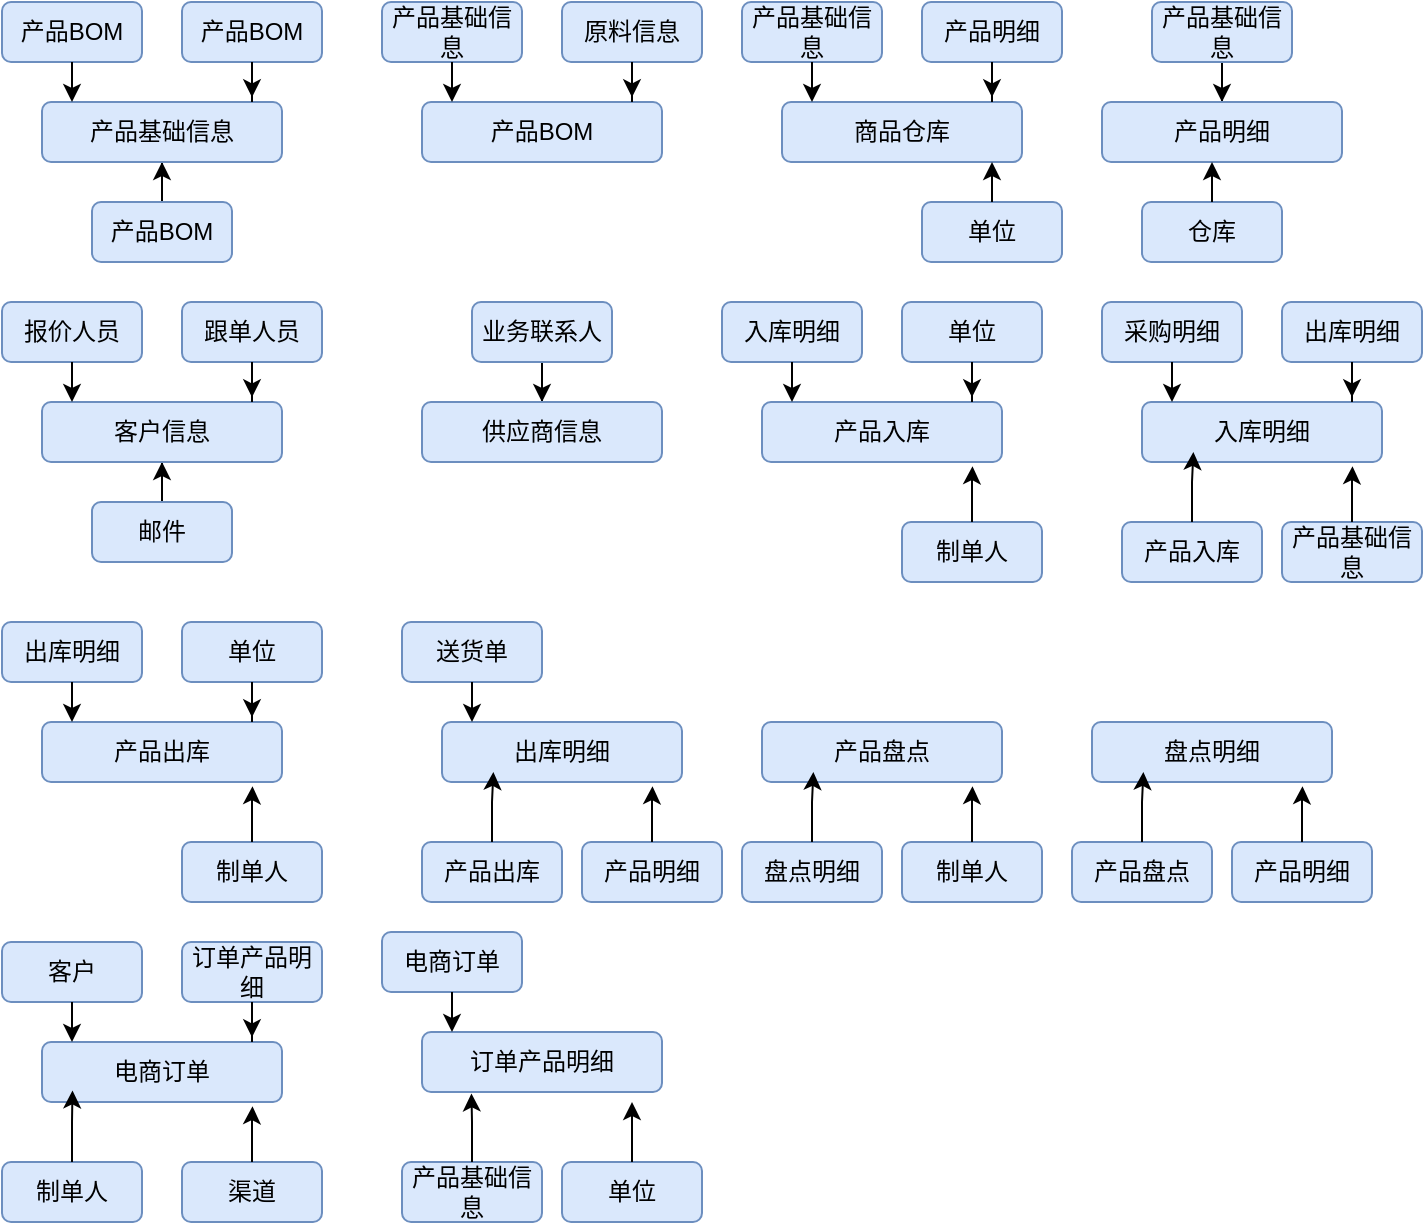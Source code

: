 <mxfile version="24.7.17">
  <diagram name="第 1 页" id="hJlpT_VPzm526xn45Prw">
    <mxGraphModel dx="724" dy="373" grid="1" gridSize="10" guides="1" tooltips="1" connect="1" arrows="1" fold="1" page="1" pageScale="1" pageWidth="827" pageHeight="1169" math="0" shadow="0">
      <root>
        <mxCell id="0" />
        <mxCell id="1" parent="0" />
        <mxCell id="1SyQ-WsuxEBIdKDuYVJ4-1" value="产品BOM" style="rounded=1;whiteSpace=wrap;html=1;fillColor=#dae8fc;strokeColor=#6c8ebf;" parent="1" vertex="1">
          <mxGeometry x="10" y="10" width="70" height="30" as="geometry" />
        </mxCell>
        <mxCell id="1SyQ-WsuxEBIdKDuYVJ4-2" value="产品BOM" style="rounded=1;whiteSpace=wrap;html=1;fillColor=#dae8fc;strokeColor=#6c8ebf;" parent="1" vertex="1">
          <mxGeometry x="100" y="10" width="70" height="30" as="geometry" />
        </mxCell>
        <mxCell id="1SyQ-WsuxEBIdKDuYVJ4-9" style="edgeStyle=orthogonalEdgeStyle;rounded=0;orthogonalLoop=1;jettySize=auto;html=1;entryX=0.5;entryY=1;entryDx=0;entryDy=0;" parent="1" source="1SyQ-WsuxEBIdKDuYVJ4-3" target="1SyQ-WsuxEBIdKDuYVJ4-4" edge="1">
          <mxGeometry relative="1" as="geometry" />
        </mxCell>
        <mxCell id="1SyQ-WsuxEBIdKDuYVJ4-3" value="产品BOM" style="rounded=1;whiteSpace=wrap;html=1;fillColor=#dae8fc;strokeColor=#6c8ebf;" parent="1" vertex="1">
          <mxGeometry x="55" y="110" width="70" height="30" as="geometry" />
        </mxCell>
        <mxCell id="1SyQ-WsuxEBIdKDuYVJ4-4" value="产品基础信息" style="rounded=1;whiteSpace=wrap;html=1;fillColor=#dae8fc;strokeColor=#6c8ebf;" parent="1" vertex="1">
          <mxGeometry x="30" y="60" width="120" height="30" as="geometry" />
        </mxCell>
        <mxCell id="1SyQ-WsuxEBIdKDuYVJ4-7" style="edgeStyle=orthogonalEdgeStyle;rounded=0;orthogonalLoop=1;jettySize=auto;html=1;entryX=0.13;entryY=-0.006;entryDx=0;entryDy=0;entryPerimeter=0;" parent="1" source="1SyQ-WsuxEBIdKDuYVJ4-1" target="1SyQ-WsuxEBIdKDuYVJ4-4" edge="1">
          <mxGeometry relative="1" as="geometry" />
        </mxCell>
        <mxCell id="1SyQ-WsuxEBIdKDuYVJ4-8" style="edgeStyle=orthogonalEdgeStyle;rounded=0;orthogonalLoop=1;jettySize=auto;html=1;entryX=0.875;entryY=-0.079;entryDx=0;entryDy=0;entryPerimeter=0;" parent="1" source="1SyQ-WsuxEBIdKDuYVJ4-2" target="1SyQ-WsuxEBIdKDuYVJ4-4" edge="1">
          <mxGeometry relative="1" as="geometry" />
        </mxCell>
        <mxCell id="1SyQ-WsuxEBIdKDuYVJ4-19" value="产品基础信息" style="rounded=1;whiteSpace=wrap;html=1;fillColor=#dae8fc;strokeColor=#6c8ebf;" parent="1" vertex="1">
          <mxGeometry x="200" y="10" width="70" height="30" as="geometry" />
        </mxCell>
        <mxCell id="1SyQ-WsuxEBIdKDuYVJ4-20" value="原料信息" style="rounded=1;whiteSpace=wrap;html=1;fillColor=#dae8fc;strokeColor=#6c8ebf;" parent="1" vertex="1">
          <mxGeometry x="290" y="10" width="70" height="30" as="geometry" />
        </mxCell>
        <mxCell id="1SyQ-WsuxEBIdKDuYVJ4-21" value="产品BOM" style="rounded=1;whiteSpace=wrap;html=1;fillColor=#dae8fc;strokeColor=#6c8ebf;" parent="1" vertex="1">
          <mxGeometry x="220" y="60" width="120" height="30" as="geometry" />
        </mxCell>
        <mxCell id="1SyQ-WsuxEBIdKDuYVJ4-22" style="edgeStyle=orthogonalEdgeStyle;rounded=0;orthogonalLoop=1;jettySize=auto;html=1;entryX=0.13;entryY=-0.006;entryDx=0;entryDy=0;entryPerimeter=0;" parent="1" source="1SyQ-WsuxEBIdKDuYVJ4-19" target="1SyQ-WsuxEBIdKDuYVJ4-21" edge="1">
          <mxGeometry relative="1" as="geometry" />
        </mxCell>
        <mxCell id="1SyQ-WsuxEBIdKDuYVJ4-23" style="edgeStyle=orthogonalEdgeStyle;rounded=0;orthogonalLoop=1;jettySize=auto;html=1;entryX=0.875;entryY=-0.079;entryDx=0;entryDy=0;entryPerimeter=0;" parent="1" source="1SyQ-WsuxEBIdKDuYVJ4-20" target="1SyQ-WsuxEBIdKDuYVJ4-21" edge="1">
          <mxGeometry relative="1" as="geometry" />
        </mxCell>
        <mxCell id="0Gb3OSb-nTc6sZBoHr5_-1" value="报价人员" style="rounded=1;whiteSpace=wrap;html=1;fillColor=#dae8fc;strokeColor=#6c8ebf;" parent="1" vertex="1">
          <mxGeometry x="10" y="160" width="70" height="30" as="geometry" />
        </mxCell>
        <mxCell id="0Gb3OSb-nTc6sZBoHr5_-2" value="跟单人员" style="rounded=1;whiteSpace=wrap;html=1;fillColor=#dae8fc;strokeColor=#6c8ebf;" parent="1" vertex="1">
          <mxGeometry x="100" y="160" width="70" height="30" as="geometry" />
        </mxCell>
        <mxCell id="0Gb3OSb-nTc6sZBoHr5_-3" style="edgeStyle=orthogonalEdgeStyle;rounded=0;orthogonalLoop=1;jettySize=auto;html=1;entryX=0.5;entryY=1;entryDx=0;entryDy=0;" parent="1" source="0Gb3OSb-nTc6sZBoHr5_-4" target="0Gb3OSb-nTc6sZBoHr5_-5" edge="1">
          <mxGeometry relative="1" as="geometry" />
        </mxCell>
        <mxCell id="0Gb3OSb-nTc6sZBoHr5_-4" value="邮件" style="rounded=1;whiteSpace=wrap;html=1;fillColor=#dae8fc;strokeColor=#6c8ebf;" parent="1" vertex="1">
          <mxGeometry x="55" y="260" width="70" height="30" as="geometry" />
        </mxCell>
        <mxCell id="0Gb3OSb-nTc6sZBoHr5_-5" value="客户信息" style="rounded=1;whiteSpace=wrap;html=1;fillColor=#dae8fc;strokeColor=#6c8ebf;" parent="1" vertex="1">
          <mxGeometry x="30" y="210" width="120" height="30" as="geometry" />
        </mxCell>
        <mxCell id="0Gb3OSb-nTc6sZBoHr5_-6" style="edgeStyle=orthogonalEdgeStyle;rounded=0;orthogonalLoop=1;jettySize=auto;html=1;entryX=0.13;entryY=-0.006;entryDx=0;entryDy=0;entryPerimeter=0;" parent="1" source="0Gb3OSb-nTc6sZBoHr5_-1" target="0Gb3OSb-nTc6sZBoHr5_-5" edge="1">
          <mxGeometry relative="1" as="geometry" />
        </mxCell>
        <mxCell id="0Gb3OSb-nTc6sZBoHr5_-7" style="edgeStyle=orthogonalEdgeStyle;rounded=0;orthogonalLoop=1;jettySize=auto;html=1;entryX=0.875;entryY=-0.079;entryDx=0;entryDy=0;entryPerimeter=0;" parent="1" source="0Gb3OSb-nTc6sZBoHr5_-2" target="0Gb3OSb-nTc6sZBoHr5_-5" edge="1">
          <mxGeometry relative="1" as="geometry" />
        </mxCell>
        <mxCell id="0Gb3OSb-nTc6sZBoHr5_-15" style="edgeStyle=orthogonalEdgeStyle;rounded=0;orthogonalLoop=1;jettySize=auto;html=1;entryX=0.5;entryY=0;entryDx=0;entryDy=0;" parent="1" source="0Gb3OSb-nTc6sZBoHr5_-8" target="0Gb3OSb-nTc6sZBoHr5_-12" edge="1">
          <mxGeometry relative="1" as="geometry" />
        </mxCell>
        <mxCell id="0Gb3OSb-nTc6sZBoHr5_-8" value="业务联系人" style="rounded=1;whiteSpace=wrap;html=1;fillColor=#dae8fc;strokeColor=#6c8ebf;" parent="1" vertex="1">
          <mxGeometry x="245" y="160" width="70" height="30" as="geometry" />
        </mxCell>
        <mxCell id="0Gb3OSb-nTc6sZBoHr5_-12" value="供应商信息" style="rounded=1;whiteSpace=wrap;html=1;fillColor=#dae8fc;strokeColor=#6c8ebf;" parent="1" vertex="1">
          <mxGeometry x="220" y="210" width="120" height="30" as="geometry" />
        </mxCell>
        <mxCell id="0Gb3OSb-nTc6sZBoHr5_-16" value="产品基础信息" style="rounded=1;whiteSpace=wrap;html=1;fillColor=#dae8fc;strokeColor=#6c8ebf;" parent="1" vertex="1">
          <mxGeometry x="380" y="10" width="70" height="30" as="geometry" />
        </mxCell>
        <mxCell id="0Gb3OSb-nTc6sZBoHr5_-17" value="产品明细" style="rounded=1;whiteSpace=wrap;html=1;fillColor=#dae8fc;strokeColor=#6c8ebf;" parent="1" vertex="1">
          <mxGeometry x="470" y="10" width="70" height="30" as="geometry" />
        </mxCell>
        <mxCell id="0Gb3OSb-nTc6sZBoHr5_-19" value="仓库" style="rounded=1;whiteSpace=wrap;html=1;fillColor=#dae8fc;strokeColor=#6c8ebf;" parent="1" vertex="1">
          <mxGeometry x="580" y="110" width="70" height="30" as="geometry" />
        </mxCell>
        <mxCell id="0Gb3OSb-nTc6sZBoHr5_-20" value="商品仓库" style="rounded=1;whiteSpace=wrap;html=1;fillColor=#dae8fc;strokeColor=#6c8ebf;" parent="1" vertex="1">
          <mxGeometry x="400" y="60" width="120" height="30" as="geometry" />
        </mxCell>
        <mxCell id="0Gb3OSb-nTc6sZBoHr5_-21" style="edgeStyle=orthogonalEdgeStyle;rounded=0;orthogonalLoop=1;jettySize=auto;html=1;entryX=0.13;entryY=-0.006;entryDx=0;entryDy=0;entryPerimeter=0;" parent="1" source="0Gb3OSb-nTc6sZBoHr5_-16" target="0Gb3OSb-nTc6sZBoHr5_-20" edge="1">
          <mxGeometry relative="1" as="geometry" />
        </mxCell>
        <mxCell id="0Gb3OSb-nTc6sZBoHr5_-22" style="edgeStyle=orthogonalEdgeStyle;rounded=0;orthogonalLoop=1;jettySize=auto;html=1;entryX=0.875;entryY=-0.079;entryDx=0;entryDy=0;entryPerimeter=0;" parent="1" source="0Gb3OSb-nTc6sZBoHr5_-17" target="0Gb3OSb-nTc6sZBoHr5_-20" edge="1">
          <mxGeometry relative="1" as="geometry" />
        </mxCell>
        <mxCell id="0Gb3OSb-nTc6sZBoHr5_-23" value="单位" style="rounded=1;whiteSpace=wrap;html=1;fillColor=#dae8fc;strokeColor=#6c8ebf;" parent="1" vertex="1">
          <mxGeometry x="470" y="110" width="70" height="30" as="geometry" />
        </mxCell>
        <mxCell id="0Gb3OSb-nTc6sZBoHr5_-27" style="edgeStyle=orthogonalEdgeStyle;rounded=0;orthogonalLoop=1;jettySize=auto;html=1;entryX=0.5;entryY=0;entryDx=0;entryDy=0;" parent="1" source="0Gb3OSb-nTc6sZBoHr5_-28" target="0Gb3OSb-nTc6sZBoHr5_-29" edge="1">
          <mxGeometry relative="1" as="geometry" />
        </mxCell>
        <mxCell id="0Gb3OSb-nTc6sZBoHr5_-28" value="产品基础信息" style="rounded=1;whiteSpace=wrap;html=1;fillColor=#dae8fc;strokeColor=#6c8ebf;" parent="1" vertex="1">
          <mxGeometry x="585" y="10" width="70" height="30" as="geometry" />
        </mxCell>
        <mxCell id="0Gb3OSb-nTc6sZBoHr5_-29" value="产品明细" style="rounded=1;whiteSpace=wrap;html=1;fillColor=#dae8fc;strokeColor=#6c8ebf;" parent="1" vertex="1">
          <mxGeometry x="560" y="60" width="120" height="30" as="geometry" />
        </mxCell>
        <mxCell id="0Gb3OSb-nTc6sZBoHr5_-31" style="edgeStyle=orthogonalEdgeStyle;rounded=0;orthogonalLoop=1;jettySize=auto;html=1;entryX=0.459;entryY=1.015;entryDx=0;entryDy=0;entryPerimeter=0;" parent="1" source="0Gb3OSb-nTc6sZBoHr5_-19" target="0Gb3OSb-nTc6sZBoHr5_-29" edge="1">
          <mxGeometry relative="1" as="geometry" />
        </mxCell>
        <mxCell id="0Gb3OSb-nTc6sZBoHr5_-32" value="入库明细" style="rounded=1;whiteSpace=wrap;html=1;fillColor=#dae8fc;strokeColor=#6c8ebf;" parent="1" vertex="1">
          <mxGeometry x="370" y="160" width="70" height="30" as="geometry" />
        </mxCell>
        <mxCell id="0Gb3OSb-nTc6sZBoHr5_-33" value="单位" style="rounded=1;whiteSpace=wrap;html=1;fillColor=#dae8fc;strokeColor=#6c8ebf;" parent="1" vertex="1">
          <mxGeometry x="460" y="160" width="70" height="30" as="geometry" />
        </mxCell>
        <mxCell id="0Gb3OSb-nTc6sZBoHr5_-34" value="产品入库" style="rounded=1;whiteSpace=wrap;html=1;fillColor=#dae8fc;strokeColor=#6c8ebf;" parent="1" vertex="1">
          <mxGeometry x="390" y="210" width="120" height="30" as="geometry" />
        </mxCell>
        <mxCell id="0Gb3OSb-nTc6sZBoHr5_-35" style="edgeStyle=orthogonalEdgeStyle;rounded=0;orthogonalLoop=1;jettySize=auto;html=1;entryX=0.13;entryY=-0.006;entryDx=0;entryDy=0;entryPerimeter=0;" parent="1" source="0Gb3OSb-nTc6sZBoHr5_-32" target="0Gb3OSb-nTc6sZBoHr5_-34" edge="1">
          <mxGeometry relative="1" as="geometry" />
        </mxCell>
        <mxCell id="0Gb3OSb-nTc6sZBoHr5_-36" style="edgeStyle=orthogonalEdgeStyle;rounded=0;orthogonalLoop=1;jettySize=auto;html=1;entryX=0.875;entryY=-0.079;entryDx=0;entryDy=0;entryPerimeter=0;" parent="1" source="0Gb3OSb-nTc6sZBoHr5_-33" target="0Gb3OSb-nTc6sZBoHr5_-34" edge="1">
          <mxGeometry relative="1" as="geometry" />
        </mxCell>
        <mxCell id="0Gb3OSb-nTc6sZBoHr5_-37" value="制单人" style="rounded=1;whiteSpace=wrap;html=1;fillColor=#dae8fc;strokeColor=#6c8ebf;" parent="1" vertex="1">
          <mxGeometry x="460" y="270" width="70" height="30" as="geometry" />
        </mxCell>
        <mxCell id="0Gb3OSb-nTc6sZBoHr5_-38" style="edgeStyle=orthogonalEdgeStyle;rounded=0;orthogonalLoop=1;jettySize=auto;html=1;entryX=0.877;entryY=1.07;entryDx=0;entryDy=0;entryPerimeter=0;" parent="1" source="0Gb3OSb-nTc6sZBoHr5_-37" target="0Gb3OSb-nTc6sZBoHr5_-34" edge="1">
          <mxGeometry relative="1" as="geometry" />
        </mxCell>
        <mxCell id="0Gb3OSb-nTc6sZBoHr5_-39" value="采购明细" style="rounded=1;whiteSpace=wrap;html=1;fillColor=#dae8fc;strokeColor=#6c8ebf;" parent="1" vertex="1">
          <mxGeometry x="560" y="160" width="70" height="30" as="geometry" />
        </mxCell>
        <mxCell id="0Gb3OSb-nTc6sZBoHr5_-40" value="出库明细" style="rounded=1;whiteSpace=wrap;html=1;fillColor=#dae8fc;strokeColor=#6c8ebf;" parent="1" vertex="1">
          <mxGeometry x="650" y="160" width="70" height="30" as="geometry" />
        </mxCell>
        <mxCell id="0Gb3OSb-nTc6sZBoHr5_-41" value="入库明细" style="rounded=1;whiteSpace=wrap;html=1;fillColor=#dae8fc;strokeColor=#6c8ebf;" parent="1" vertex="1">
          <mxGeometry x="580" y="210" width="120" height="30" as="geometry" />
        </mxCell>
        <mxCell id="0Gb3OSb-nTc6sZBoHr5_-42" style="edgeStyle=orthogonalEdgeStyle;rounded=0;orthogonalLoop=1;jettySize=auto;html=1;entryX=0.13;entryY=-0.006;entryDx=0;entryDy=0;entryPerimeter=0;" parent="1" source="0Gb3OSb-nTc6sZBoHr5_-39" target="0Gb3OSb-nTc6sZBoHr5_-41" edge="1">
          <mxGeometry relative="1" as="geometry" />
        </mxCell>
        <mxCell id="0Gb3OSb-nTc6sZBoHr5_-43" style="edgeStyle=orthogonalEdgeStyle;rounded=0;orthogonalLoop=1;jettySize=auto;html=1;entryX=0.875;entryY=-0.079;entryDx=0;entryDy=0;entryPerimeter=0;" parent="1" source="0Gb3OSb-nTc6sZBoHr5_-40" target="0Gb3OSb-nTc6sZBoHr5_-41" edge="1">
          <mxGeometry relative="1" as="geometry" />
        </mxCell>
        <mxCell id="0Gb3OSb-nTc6sZBoHr5_-44" value="产品基础信息" style="rounded=1;whiteSpace=wrap;html=1;fillColor=#dae8fc;strokeColor=#6c8ebf;" parent="1" vertex="1">
          <mxGeometry x="650" y="270" width="70" height="30" as="geometry" />
        </mxCell>
        <mxCell id="0Gb3OSb-nTc6sZBoHr5_-45" style="edgeStyle=orthogonalEdgeStyle;rounded=0;orthogonalLoop=1;jettySize=auto;html=1;entryX=0.877;entryY=1.07;entryDx=0;entryDy=0;entryPerimeter=0;" parent="1" source="0Gb3OSb-nTc6sZBoHr5_-44" target="0Gb3OSb-nTc6sZBoHr5_-41" edge="1">
          <mxGeometry relative="1" as="geometry" />
        </mxCell>
        <mxCell id="0Gb3OSb-nTc6sZBoHr5_-46" value="产品入库" style="rounded=1;whiteSpace=wrap;html=1;fillColor=#dae8fc;strokeColor=#6c8ebf;" parent="1" vertex="1">
          <mxGeometry x="570" y="270" width="70" height="30" as="geometry" />
        </mxCell>
        <mxCell id="0Gb3OSb-nTc6sZBoHr5_-49" style="edgeStyle=orthogonalEdgeStyle;rounded=0;orthogonalLoop=1;jettySize=auto;html=1;entryX=0.214;entryY=0.833;entryDx=0;entryDy=0;entryPerimeter=0;" parent="1" source="0Gb3OSb-nTc6sZBoHr5_-46" target="0Gb3OSb-nTc6sZBoHr5_-41" edge="1">
          <mxGeometry relative="1" as="geometry" />
        </mxCell>
        <mxCell id="0Gb3OSb-nTc6sZBoHr5_-51" style="edgeStyle=orthogonalEdgeStyle;rounded=0;orthogonalLoop=1;jettySize=auto;html=1;entryX=0.872;entryY=1.033;entryDx=0;entryDy=0;entryPerimeter=0;" parent="1" source="0Gb3OSb-nTc6sZBoHr5_-23" target="0Gb3OSb-nTc6sZBoHr5_-20" edge="1">
          <mxGeometry relative="1" as="geometry" />
        </mxCell>
        <mxCell id="0Gb3OSb-nTc6sZBoHr5_-52" value="出库明细" style="rounded=1;whiteSpace=wrap;html=1;fillColor=#dae8fc;strokeColor=#6c8ebf;" parent="1" vertex="1">
          <mxGeometry x="10" y="320" width="70" height="30" as="geometry" />
        </mxCell>
        <mxCell id="0Gb3OSb-nTc6sZBoHr5_-53" value="单位" style="rounded=1;whiteSpace=wrap;html=1;fillColor=#dae8fc;strokeColor=#6c8ebf;" parent="1" vertex="1">
          <mxGeometry x="100" y="320" width="70" height="30" as="geometry" />
        </mxCell>
        <mxCell id="0Gb3OSb-nTc6sZBoHr5_-54" value="产品出库" style="rounded=1;whiteSpace=wrap;html=1;fillColor=#dae8fc;strokeColor=#6c8ebf;" parent="1" vertex="1">
          <mxGeometry x="30" y="370" width="120" height="30" as="geometry" />
        </mxCell>
        <mxCell id="0Gb3OSb-nTc6sZBoHr5_-55" style="edgeStyle=orthogonalEdgeStyle;rounded=0;orthogonalLoop=1;jettySize=auto;html=1;entryX=0.13;entryY=-0.006;entryDx=0;entryDy=0;entryPerimeter=0;" parent="1" source="0Gb3OSb-nTc6sZBoHr5_-52" target="0Gb3OSb-nTc6sZBoHr5_-54" edge="1">
          <mxGeometry relative="1" as="geometry" />
        </mxCell>
        <mxCell id="0Gb3OSb-nTc6sZBoHr5_-56" style="edgeStyle=orthogonalEdgeStyle;rounded=0;orthogonalLoop=1;jettySize=auto;html=1;entryX=0.875;entryY=-0.079;entryDx=0;entryDy=0;entryPerimeter=0;" parent="1" source="0Gb3OSb-nTc6sZBoHr5_-53" target="0Gb3OSb-nTc6sZBoHr5_-54" edge="1">
          <mxGeometry relative="1" as="geometry" />
        </mxCell>
        <mxCell id="0Gb3OSb-nTc6sZBoHr5_-57" value="制单人" style="rounded=1;whiteSpace=wrap;html=1;fillColor=#dae8fc;strokeColor=#6c8ebf;" parent="1" vertex="1">
          <mxGeometry x="100" y="430" width="70" height="30" as="geometry" />
        </mxCell>
        <mxCell id="0Gb3OSb-nTc6sZBoHr5_-58" style="edgeStyle=orthogonalEdgeStyle;rounded=0;orthogonalLoop=1;jettySize=auto;html=1;entryX=0.877;entryY=1.07;entryDx=0;entryDy=0;entryPerimeter=0;" parent="1" source="0Gb3OSb-nTc6sZBoHr5_-57" target="0Gb3OSb-nTc6sZBoHr5_-54" edge="1">
          <mxGeometry relative="1" as="geometry" />
        </mxCell>
        <mxCell id="0Gb3OSb-nTc6sZBoHr5_-59" value="送货单" style="rounded=1;whiteSpace=wrap;html=1;fillColor=#dae8fc;strokeColor=#6c8ebf;" parent="1" vertex="1">
          <mxGeometry x="210" y="320" width="70" height="30" as="geometry" />
        </mxCell>
        <mxCell id="0Gb3OSb-nTc6sZBoHr5_-61" value="出库明细" style="rounded=1;whiteSpace=wrap;html=1;fillColor=#dae8fc;strokeColor=#6c8ebf;" parent="1" vertex="1">
          <mxGeometry x="230" y="370" width="120" height="30" as="geometry" />
        </mxCell>
        <mxCell id="0Gb3OSb-nTc6sZBoHr5_-62" style="edgeStyle=orthogonalEdgeStyle;rounded=0;orthogonalLoop=1;jettySize=auto;html=1;entryX=0.13;entryY=-0.006;entryDx=0;entryDy=0;entryPerimeter=0;" parent="1" source="0Gb3OSb-nTc6sZBoHr5_-59" target="0Gb3OSb-nTc6sZBoHr5_-61" edge="1">
          <mxGeometry relative="1" as="geometry" />
        </mxCell>
        <mxCell id="0Gb3OSb-nTc6sZBoHr5_-64" value="产品明细" style="rounded=1;whiteSpace=wrap;html=1;fillColor=#dae8fc;strokeColor=#6c8ebf;" parent="1" vertex="1">
          <mxGeometry x="300" y="430" width="70" height="30" as="geometry" />
        </mxCell>
        <mxCell id="0Gb3OSb-nTc6sZBoHr5_-65" style="edgeStyle=orthogonalEdgeStyle;rounded=0;orthogonalLoop=1;jettySize=auto;html=1;entryX=0.877;entryY=1.07;entryDx=0;entryDy=0;entryPerimeter=0;" parent="1" source="0Gb3OSb-nTc6sZBoHr5_-64" target="0Gb3OSb-nTc6sZBoHr5_-61" edge="1">
          <mxGeometry relative="1" as="geometry" />
        </mxCell>
        <mxCell id="0Gb3OSb-nTc6sZBoHr5_-66" value="产品出库" style="rounded=1;whiteSpace=wrap;html=1;fillColor=#dae8fc;strokeColor=#6c8ebf;" parent="1" vertex="1">
          <mxGeometry x="220" y="430" width="70" height="30" as="geometry" />
        </mxCell>
        <mxCell id="0Gb3OSb-nTc6sZBoHr5_-67" style="edgeStyle=orthogonalEdgeStyle;rounded=0;orthogonalLoop=1;jettySize=auto;html=1;entryX=0.214;entryY=0.833;entryDx=0;entryDy=0;entryPerimeter=0;" parent="1" source="0Gb3OSb-nTc6sZBoHr5_-66" target="0Gb3OSb-nTc6sZBoHr5_-61" edge="1">
          <mxGeometry relative="1" as="geometry" />
        </mxCell>
        <mxCell id="0Gb3OSb-nTc6sZBoHr5_-69" value="产品盘点" style="rounded=1;whiteSpace=wrap;html=1;fillColor=#dae8fc;strokeColor=#6c8ebf;" parent="1" vertex="1">
          <mxGeometry x="390" y="370" width="120" height="30" as="geometry" />
        </mxCell>
        <mxCell id="0Gb3OSb-nTc6sZBoHr5_-71" value="制单人" style="rounded=1;whiteSpace=wrap;html=1;fillColor=#dae8fc;strokeColor=#6c8ebf;" parent="1" vertex="1">
          <mxGeometry x="460" y="430" width="70" height="30" as="geometry" />
        </mxCell>
        <mxCell id="0Gb3OSb-nTc6sZBoHr5_-72" style="edgeStyle=orthogonalEdgeStyle;rounded=0;orthogonalLoop=1;jettySize=auto;html=1;entryX=0.877;entryY=1.07;entryDx=0;entryDy=0;entryPerimeter=0;" parent="1" source="0Gb3OSb-nTc6sZBoHr5_-71" target="0Gb3OSb-nTc6sZBoHr5_-69" edge="1">
          <mxGeometry relative="1" as="geometry" />
        </mxCell>
        <mxCell id="0Gb3OSb-nTc6sZBoHr5_-73" value="盘点明细" style="rounded=1;whiteSpace=wrap;html=1;fillColor=#dae8fc;strokeColor=#6c8ebf;" parent="1" vertex="1">
          <mxGeometry x="380" y="430" width="70" height="30" as="geometry" />
        </mxCell>
        <mxCell id="0Gb3OSb-nTc6sZBoHr5_-74" style="edgeStyle=orthogonalEdgeStyle;rounded=0;orthogonalLoop=1;jettySize=auto;html=1;entryX=0.214;entryY=0.833;entryDx=0;entryDy=0;entryPerimeter=0;" parent="1" source="0Gb3OSb-nTc6sZBoHr5_-73" target="0Gb3OSb-nTc6sZBoHr5_-69" edge="1">
          <mxGeometry relative="1" as="geometry" />
        </mxCell>
        <mxCell id="0Gb3OSb-nTc6sZBoHr5_-75" value="盘点明细" style="rounded=1;whiteSpace=wrap;html=1;fillColor=#dae8fc;strokeColor=#6c8ebf;" parent="1" vertex="1">
          <mxGeometry x="555" y="370" width="120" height="30" as="geometry" />
        </mxCell>
        <mxCell id="0Gb3OSb-nTc6sZBoHr5_-76" value="产品明细" style="rounded=1;whiteSpace=wrap;html=1;fillColor=#dae8fc;strokeColor=#6c8ebf;" parent="1" vertex="1">
          <mxGeometry x="625" y="430" width="70" height="30" as="geometry" />
        </mxCell>
        <mxCell id="0Gb3OSb-nTc6sZBoHr5_-77" style="edgeStyle=orthogonalEdgeStyle;rounded=0;orthogonalLoop=1;jettySize=auto;html=1;entryX=0.877;entryY=1.07;entryDx=0;entryDy=0;entryPerimeter=0;" parent="1" source="0Gb3OSb-nTc6sZBoHr5_-76" target="0Gb3OSb-nTc6sZBoHr5_-75" edge="1">
          <mxGeometry relative="1" as="geometry" />
        </mxCell>
        <mxCell id="0Gb3OSb-nTc6sZBoHr5_-78" value="产品盘点" style="rounded=1;whiteSpace=wrap;html=1;fillColor=#dae8fc;strokeColor=#6c8ebf;" parent="1" vertex="1">
          <mxGeometry x="545" y="430" width="70" height="30" as="geometry" />
        </mxCell>
        <mxCell id="0Gb3OSb-nTc6sZBoHr5_-79" style="edgeStyle=orthogonalEdgeStyle;rounded=0;orthogonalLoop=1;jettySize=auto;html=1;entryX=0.214;entryY=0.833;entryDx=0;entryDy=0;entryPerimeter=0;" parent="1" source="0Gb3OSb-nTc6sZBoHr5_-78" target="0Gb3OSb-nTc6sZBoHr5_-75" edge="1">
          <mxGeometry relative="1" as="geometry" />
        </mxCell>
        <mxCell id="1KnYNuUJu4vu3SIquDnn-1" value="客户" style="rounded=1;whiteSpace=wrap;html=1;fillColor=#dae8fc;strokeColor=#6c8ebf;" vertex="1" parent="1">
          <mxGeometry x="10" y="480" width="70" height="30" as="geometry" />
        </mxCell>
        <mxCell id="1KnYNuUJu4vu3SIquDnn-2" value="订单产品明细" style="rounded=1;whiteSpace=wrap;html=1;fillColor=#dae8fc;strokeColor=#6c8ebf;" vertex="1" parent="1">
          <mxGeometry x="100" y="480" width="70" height="30" as="geometry" />
        </mxCell>
        <mxCell id="1KnYNuUJu4vu3SIquDnn-3" value="电商订单" style="rounded=1;whiteSpace=wrap;html=1;fillColor=#dae8fc;strokeColor=#6c8ebf;" vertex="1" parent="1">
          <mxGeometry x="30" y="530" width="120" height="30" as="geometry" />
        </mxCell>
        <mxCell id="1KnYNuUJu4vu3SIquDnn-4" style="edgeStyle=orthogonalEdgeStyle;rounded=0;orthogonalLoop=1;jettySize=auto;html=1;entryX=0.13;entryY=-0.006;entryDx=0;entryDy=0;entryPerimeter=0;" edge="1" parent="1" source="1KnYNuUJu4vu3SIquDnn-1" target="1KnYNuUJu4vu3SIquDnn-3">
          <mxGeometry relative="1" as="geometry" />
        </mxCell>
        <mxCell id="1KnYNuUJu4vu3SIquDnn-5" style="edgeStyle=orthogonalEdgeStyle;rounded=0;orthogonalLoop=1;jettySize=auto;html=1;entryX=0.875;entryY=-0.079;entryDx=0;entryDy=0;entryPerimeter=0;" edge="1" parent="1" source="1KnYNuUJu4vu3SIquDnn-2" target="1KnYNuUJu4vu3SIquDnn-3">
          <mxGeometry relative="1" as="geometry" />
        </mxCell>
        <mxCell id="1KnYNuUJu4vu3SIquDnn-6" value="渠道" style="rounded=1;whiteSpace=wrap;html=1;fillColor=#dae8fc;strokeColor=#6c8ebf;" vertex="1" parent="1">
          <mxGeometry x="100" y="590" width="70" height="30" as="geometry" />
        </mxCell>
        <mxCell id="1KnYNuUJu4vu3SIquDnn-7" style="edgeStyle=orthogonalEdgeStyle;rounded=0;orthogonalLoop=1;jettySize=auto;html=1;entryX=0.877;entryY=1.07;entryDx=0;entryDy=0;entryPerimeter=0;" edge="1" parent="1" source="1KnYNuUJu4vu3SIquDnn-6" target="1KnYNuUJu4vu3SIquDnn-3">
          <mxGeometry relative="1" as="geometry" />
        </mxCell>
        <mxCell id="1KnYNuUJu4vu3SIquDnn-8" value="制单人" style="rounded=1;whiteSpace=wrap;html=1;fillColor=#dae8fc;strokeColor=#6c8ebf;" vertex="1" parent="1">
          <mxGeometry x="10" y="590" width="70" height="30" as="geometry" />
        </mxCell>
        <mxCell id="1KnYNuUJu4vu3SIquDnn-12" style="edgeStyle=orthogonalEdgeStyle;rounded=0;orthogonalLoop=1;jettySize=auto;html=1;entryX=0.127;entryY=0.807;entryDx=0;entryDy=0;entryPerimeter=0;" edge="1" parent="1" source="1KnYNuUJu4vu3SIquDnn-8" target="1KnYNuUJu4vu3SIquDnn-3">
          <mxGeometry relative="1" as="geometry" />
        </mxCell>
        <mxCell id="1KnYNuUJu4vu3SIquDnn-13" value="电商订单" style="rounded=1;whiteSpace=wrap;html=1;fillColor=#dae8fc;strokeColor=#6c8ebf;" vertex="1" parent="1">
          <mxGeometry x="200" y="475" width="70" height="30" as="geometry" />
        </mxCell>
        <mxCell id="1KnYNuUJu4vu3SIquDnn-14" value="订单产品明细" style="rounded=1;whiteSpace=wrap;html=1;fillColor=#dae8fc;strokeColor=#6c8ebf;" vertex="1" parent="1">
          <mxGeometry x="220" y="525" width="120" height="30" as="geometry" />
        </mxCell>
        <mxCell id="1KnYNuUJu4vu3SIquDnn-15" style="edgeStyle=orthogonalEdgeStyle;rounded=0;orthogonalLoop=1;jettySize=auto;html=1;entryX=0.13;entryY=-0.006;entryDx=0;entryDy=0;entryPerimeter=0;" edge="1" parent="1" source="1KnYNuUJu4vu3SIquDnn-13" target="1KnYNuUJu4vu3SIquDnn-14">
          <mxGeometry relative="1" as="geometry" />
        </mxCell>
        <mxCell id="1KnYNuUJu4vu3SIquDnn-17" value="产品基础信息" style="rounded=1;whiteSpace=wrap;html=1;fillColor=#dae8fc;strokeColor=#6c8ebf;" vertex="1" parent="1">
          <mxGeometry x="210" y="590" width="70" height="30" as="geometry" />
        </mxCell>
        <mxCell id="1KnYNuUJu4vu3SIquDnn-19" value="单位" style="rounded=1;whiteSpace=wrap;html=1;fillColor=#dae8fc;strokeColor=#6c8ebf;" vertex="1" parent="1">
          <mxGeometry x="290" y="590" width="70" height="30" as="geometry" />
        </mxCell>
        <mxCell id="1KnYNuUJu4vu3SIquDnn-22" style="edgeStyle=orthogonalEdgeStyle;rounded=0;orthogonalLoop=1;jettySize=auto;html=1;entryX=0.206;entryY=1.024;entryDx=0;entryDy=0;entryPerimeter=0;" edge="1" parent="1" source="1KnYNuUJu4vu3SIquDnn-17" target="1KnYNuUJu4vu3SIquDnn-14">
          <mxGeometry relative="1" as="geometry" />
        </mxCell>
        <mxCell id="1KnYNuUJu4vu3SIquDnn-23" style="edgeStyle=orthogonalEdgeStyle;rounded=0;orthogonalLoop=1;jettySize=auto;html=1;entryX=0.875;entryY=1.167;entryDx=0;entryDy=0;entryPerimeter=0;" edge="1" parent="1" source="1KnYNuUJu4vu3SIquDnn-19" target="1KnYNuUJu4vu3SIquDnn-14">
          <mxGeometry relative="1" as="geometry" />
        </mxCell>
      </root>
    </mxGraphModel>
  </diagram>
</mxfile>
